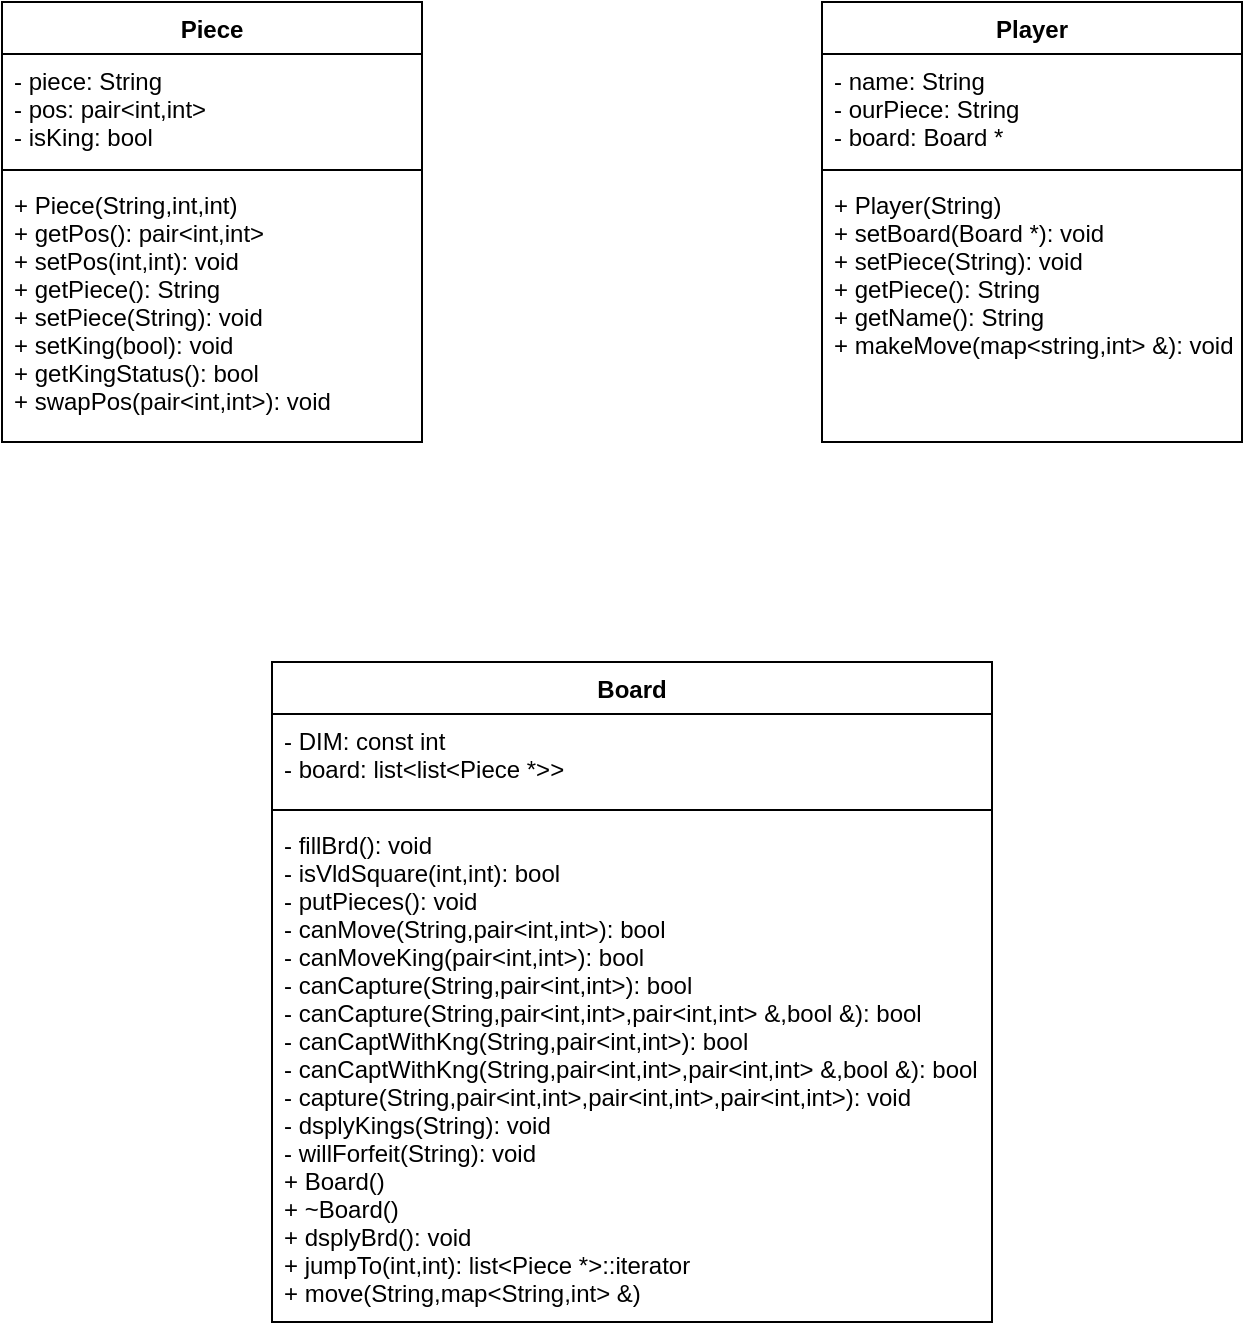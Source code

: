 <mxfile version="20.5.1" type="device"><diagram id="KQ6z4nUrbd0Pp6zzMbv_" name="Page-1"><mxGraphModel dx="868" dy="492" grid="1" gridSize="10" guides="1" tooltips="1" connect="1" arrows="1" fold="1" page="1" pageScale="1" pageWidth="850" pageHeight="1100" math="0" shadow="0"><root><mxCell id="0"/><mxCell id="1" parent="0"/><mxCell id="FCQIOE10_mKCPN1hPNHA-1" value="Piece" style="swimlane;fontStyle=1;align=center;verticalAlign=top;childLayout=stackLayout;horizontal=1;startSize=26;horizontalStack=0;resizeParent=1;resizeParentMax=0;resizeLast=0;collapsible=1;marginBottom=0;" vertex="1" parent="1"><mxGeometry x="110" y="100" width="210" height="220" as="geometry"/></mxCell><mxCell id="FCQIOE10_mKCPN1hPNHA-2" value="- piece: String&#10;- pos: pair&lt;int,int&gt;&#10;- isKing: bool" style="text;strokeColor=none;fillColor=none;align=left;verticalAlign=top;spacingLeft=4;spacingRight=4;overflow=hidden;rotatable=0;points=[[0,0.5],[1,0.5]];portConstraint=eastwest;" vertex="1" parent="FCQIOE10_mKCPN1hPNHA-1"><mxGeometry y="26" width="210" height="54" as="geometry"/></mxCell><mxCell id="FCQIOE10_mKCPN1hPNHA-3" value="" style="line;strokeWidth=1;fillColor=none;align=left;verticalAlign=middle;spacingTop=-1;spacingLeft=3;spacingRight=3;rotatable=0;labelPosition=right;points=[];portConstraint=eastwest;strokeColor=inherit;" vertex="1" parent="FCQIOE10_mKCPN1hPNHA-1"><mxGeometry y="80" width="210" height="8" as="geometry"/></mxCell><mxCell id="FCQIOE10_mKCPN1hPNHA-4" value="+ Piece(String,int,int)&#10;+ getPos(): pair&lt;int,int&gt;&#10;+ setPos(int,int): void&#10;+ getPiece(): String&#10;+ setPiece(String): void&#10;+ setKing(bool): void&#10;+ getKingStatus(): bool&#10;+ swapPos(pair&lt;int,int&gt;): void" style="text;strokeColor=none;fillColor=none;align=left;verticalAlign=top;spacingLeft=4;spacingRight=4;overflow=hidden;rotatable=0;points=[[0,0.5],[1,0.5]];portConstraint=eastwest;" vertex="1" parent="FCQIOE10_mKCPN1hPNHA-1"><mxGeometry y="88" width="210" height="132" as="geometry"/></mxCell><mxCell id="FCQIOE10_mKCPN1hPNHA-5" value="Player" style="swimlane;fontStyle=1;align=center;verticalAlign=top;childLayout=stackLayout;horizontal=1;startSize=26;horizontalStack=0;resizeParent=1;resizeParentMax=0;resizeLast=0;collapsible=1;marginBottom=0;" vertex="1" parent="1"><mxGeometry x="520" y="100" width="210" height="220" as="geometry"/></mxCell><mxCell id="FCQIOE10_mKCPN1hPNHA-6" value="- name: String&#10;- ourPiece: String&#10;- board: Board *" style="text;strokeColor=none;fillColor=none;align=left;verticalAlign=top;spacingLeft=4;spacingRight=4;overflow=hidden;rotatable=0;points=[[0,0.5],[1,0.5]];portConstraint=eastwest;" vertex="1" parent="FCQIOE10_mKCPN1hPNHA-5"><mxGeometry y="26" width="210" height="54" as="geometry"/></mxCell><mxCell id="FCQIOE10_mKCPN1hPNHA-7" value="" style="line;strokeWidth=1;fillColor=none;align=left;verticalAlign=middle;spacingTop=-1;spacingLeft=3;spacingRight=3;rotatable=0;labelPosition=right;points=[];portConstraint=eastwest;strokeColor=inherit;" vertex="1" parent="FCQIOE10_mKCPN1hPNHA-5"><mxGeometry y="80" width="210" height="8" as="geometry"/></mxCell><mxCell id="FCQIOE10_mKCPN1hPNHA-8" value="+ Player(String)&#10;+ setBoard(Board *): void&#10;+ setPiece(String): void&#10;+ getPiece(): String&#10;+ getName(): String&#10;+ makeMove(map&lt;string,int&gt; &amp;): void" style="text;strokeColor=none;fillColor=none;align=left;verticalAlign=top;spacingLeft=4;spacingRight=4;overflow=hidden;rotatable=0;points=[[0,0.5],[1,0.5]];portConstraint=eastwest;" vertex="1" parent="FCQIOE10_mKCPN1hPNHA-5"><mxGeometry y="88" width="210" height="132" as="geometry"/></mxCell><mxCell id="FCQIOE10_mKCPN1hPNHA-17" value="Board" style="swimlane;fontStyle=1;align=center;verticalAlign=top;childLayout=stackLayout;horizontal=1;startSize=26;horizontalStack=0;resizeParent=1;resizeParentMax=0;resizeLast=0;collapsible=1;marginBottom=0;" vertex="1" parent="1"><mxGeometry x="245" y="430" width="360" height="330" as="geometry"/></mxCell><mxCell id="FCQIOE10_mKCPN1hPNHA-18" value="- DIM: const int&#10;- board: list&lt;list&lt;Piece *&gt;&gt;" style="text;strokeColor=none;fillColor=none;align=left;verticalAlign=top;spacingLeft=4;spacingRight=4;overflow=hidden;rotatable=0;points=[[0,0.5],[1,0.5]];portConstraint=eastwest;" vertex="1" parent="FCQIOE10_mKCPN1hPNHA-17"><mxGeometry y="26" width="360" height="44" as="geometry"/></mxCell><mxCell id="FCQIOE10_mKCPN1hPNHA-19" value="" style="line;strokeWidth=1;fillColor=none;align=left;verticalAlign=middle;spacingTop=-1;spacingLeft=3;spacingRight=3;rotatable=0;labelPosition=right;points=[];portConstraint=eastwest;strokeColor=inherit;" vertex="1" parent="FCQIOE10_mKCPN1hPNHA-17"><mxGeometry y="70" width="360" height="8" as="geometry"/></mxCell><mxCell id="FCQIOE10_mKCPN1hPNHA-20" value="- fillBrd(): void&#10;- isVldSquare(int,int): bool&#10;- putPieces(): void&#10;- canMove(String,pair&lt;int,int&gt;): bool&#10;- canMoveKing(pair&lt;int,int&gt;): bool&#10;- canCapture(String,pair&lt;int,int&gt;): bool&#10;- canCapture(String,pair&lt;int,int&gt;,pair&lt;int,int&gt; &amp;,bool &amp;): bool&#10;- canCaptWithKng(String,pair&lt;int,int&gt;): bool&#10;- canCaptWithKng(String,pair&lt;int,int&gt;,pair&lt;int,int&gt; &amp;,bool &amp;): bool&#10;- capture(String,pair&lt;int,int&gt;,pair&lt;int,int&gt;,pair&lt;int,int&gt;): void&#10;- dsplyKings(String): void&#10;- willForfeit(String): void&#10;+ Board()&#10;+ ~Board()&#10;+ dsplyBrd(): void&#10;+ jumpTo(int,int): list&lt;Piece *&gt;::iterator&#10;+ move(String,map&lt;String,int&gt; &amp;)" style="text;strokeColor=none;fillColor=none;align=left;verticalAlign=top;spacingLeft=4;spacingRight=4;overflow=hidden;rotatable=0;points=[[0,0.5],[1,0.5]];portConstraint=eastwest;" vertex="1" parent="FCQIOE10_mKCPN1hPNHA-17"><mxGeometry y="78" width="360" height="252" as="geometry"/></mxCell></root></mxGraphModel></diagram></mxfile>